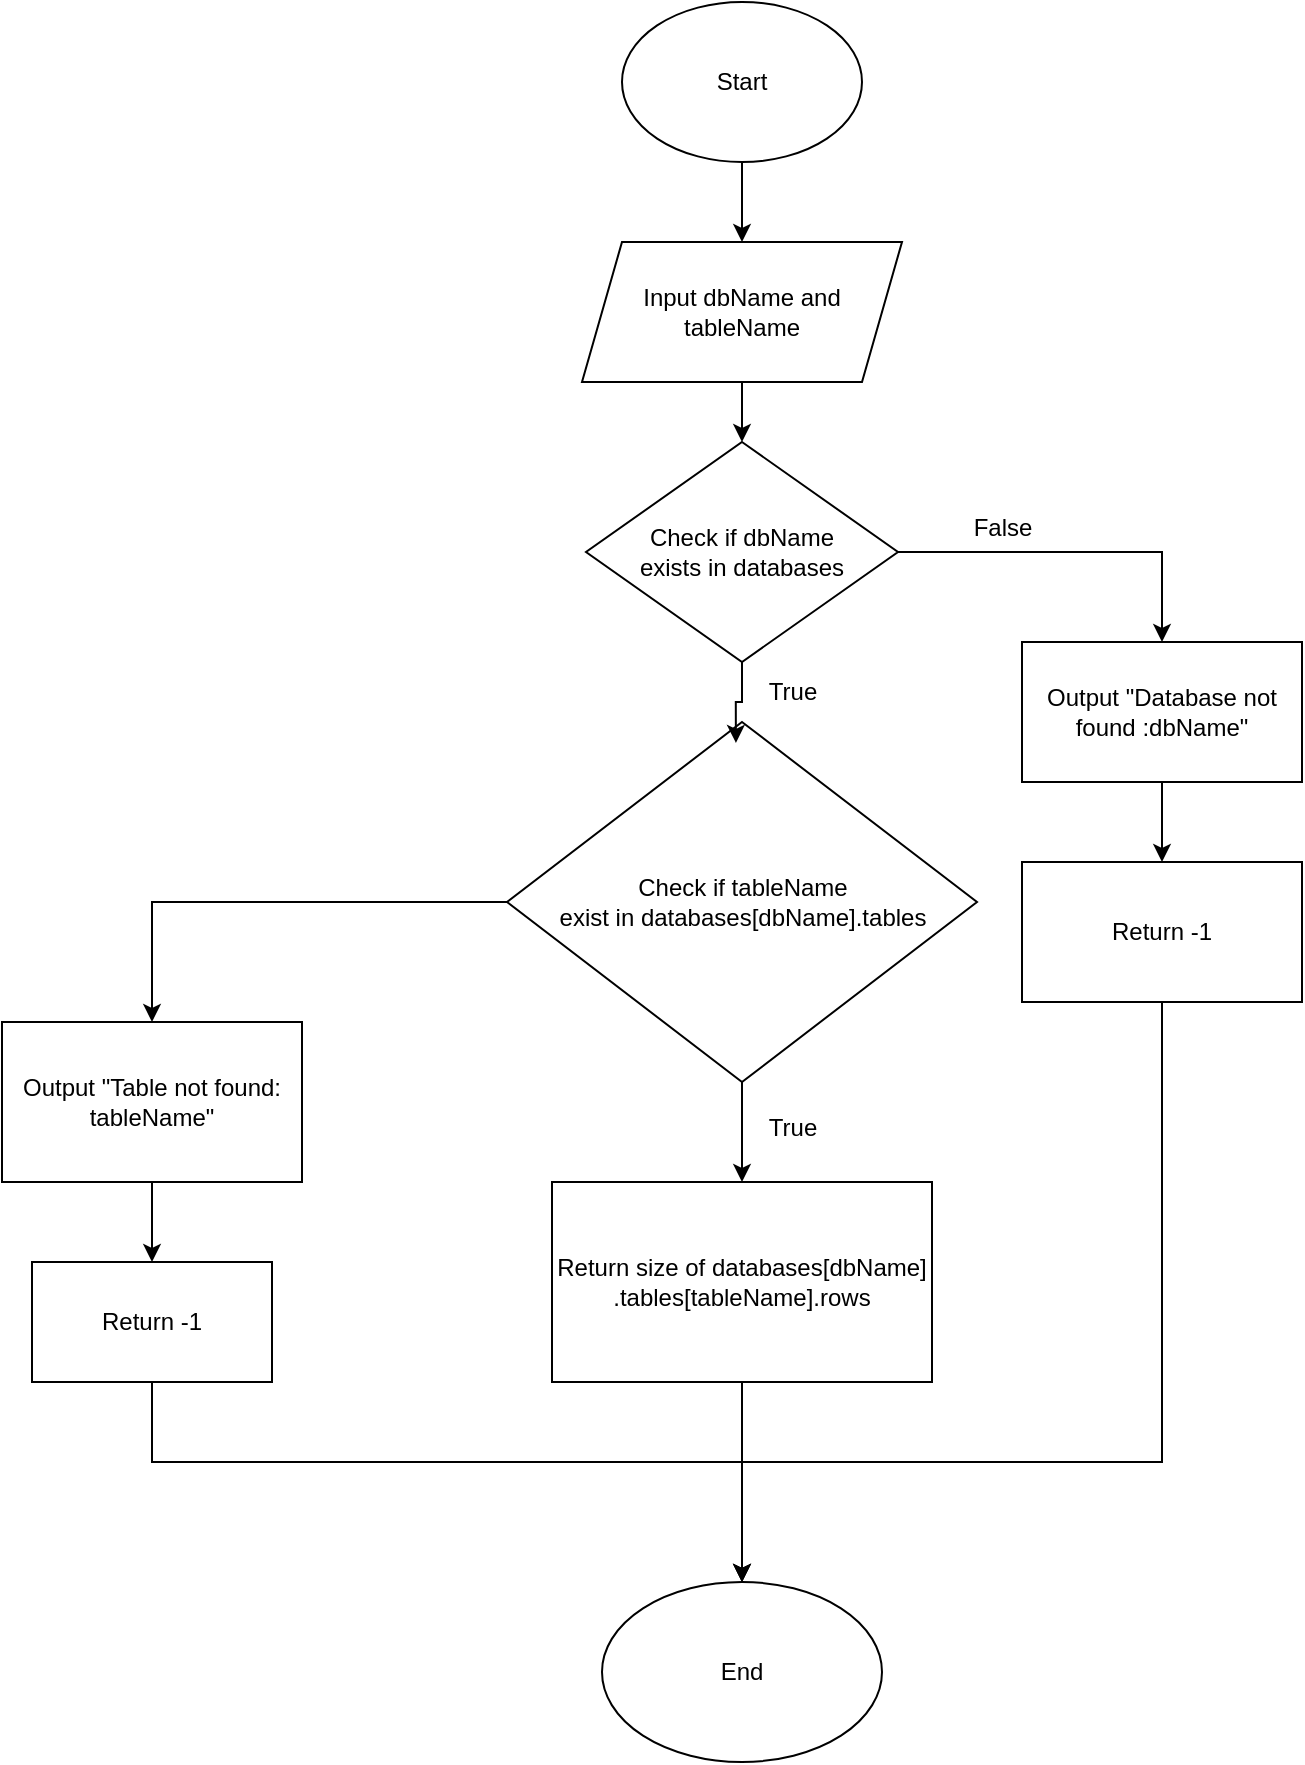 <mxfile version="26.0.8">
  <diagram name="Page-1" id="KAwVgFPnOvoD314zSf9H">
    <mxGraphModel grid="1" page="1" gridSize="10" guides="1" tooltips="1" connect="1" arrows="1" fold="1" pageScale="1" pageWidth="827" pageHeight="1169" math="0" shadow="0">
      <root>
        <mxCell id="0" />
        <mxCell id="1" parent="0" />
        <mxCell id="-heK5C73wOgxycHhXJvX-3" style="edgeStyle=orthogonalEdgeStyle;rounded=0;orthogonalLoop=1;jettySize=auto;html=1;exitX=0.5;exitY=1;exitDx=0;exitDy=0;entryX=0.5;entryY=0;entryDx=0;entryDy=0;" edge="1" parent="1" source="-heK5C73wOgxycHhXJvX-1" target="-heK5C73wOgxycHhXJvX-2">
          <mxGeometry relative="1" as="geometry" />
        </mxCell>
        <mxCell id="-heK5C73wOgxycHhXJvX-1" value="Start" style="ellipse;whiteSpace=wrap;html=1;" vertex="1" parent="1">
          <mxGeometry x="370" y="60" width="120" height="80" as="geometry" />
        </mxCell>
        <mxCell id="-heK5C73wOgxycHhXJvX-5" style="edgeStyle=orthogonalEdgeStyle;rounded=0;orthogonalLoop=1;jettySize=auto;html=1;exitX=0.5;exitY=1;exitDx=0;exitDy=0;entryX=0.5;entryY=0;entryDx=0;entryDy=0;" edge="1" parent="1" source="-heK5C73wOgxycHhXJvX-2" target="-heK5C73wOgxycHhXJvX-4">
          <mxGeometry relative="1" as="geometry" />
        </mxCell>
        <mxCell id="-heK5C73wOgxycHhXJvX-2" value="Input dbName and&lt;div&gt;tableName&lt;/div&gt;" style="shape=parallelogram;perimeter=parallelogramPerimeter;whiteSpace=wrap;html=1;fixedSize=1;" vertex="1" parent="1">
          <mxGeometry x="350" y="180" width="160" height="70" as="geometry" />
        </mxCell>
        <mxCell id="-heK5C73wOgxycHhXJvX-7" style="edgeStyle=orthogonalEdgeStyle;rounded=0;orthogonalLoop=1;jettySize=auto;html=1;exitX=1;exitY=0.5;exitDx=0;exitDy=0;entryX=0.5;entryY=0;entryDx=0;entryDy=0;" edge="1" parent="1" source="-heK5C73wOgxycHhXJvX-4" target="-heK5C73wOgxycHhXJvX-6">
          <mxGeometry relative="1" as="geometry" />
        </mxCell>
        <mxCell id="-heK5C73wOgxycHhXJvX-4" value="Check if dbName&lt;div&gt;exists in databases&lt;/div&gt;" style="rhombus;whiteSpace=wrap;html=1;" vertex="1" parent="1">
          <mxGeometry x="352" y="280" width="156" height="110" as="geometry" />
        </mxCell>
        <mxCell id="-heK5C73wOgxycHhXJvX-9" style="edgeStyle=orthogonalEdgeStyle;rounded=0;orthogonalLoop=1;jettySize=auto;html=1;exitX=0.5;exitY=1;exitDx=0;exitDy=0;entryX=0.5;entryY=0;entryDx=0;entryDy=0;" edge="1" parent="1" source="-heK5C73wOgxycHhXJvX-6" target="-heK5C73wOgxycHhXJvX-8">
          <mxGeometry relative="1" as="geometry" />
        </mxCell>
        <mxCell id="-heK5C73wOgxycHhXJvX-6" value="Output &quot;Database not&lt;div&gt;found :dbName&quot;&lt;/div&gt;" style="rounded=0;whiteSpace=wrap;html=1;" vertex="1" parent="1">
          <mxGeometry x="570" y="380" width="140" height="70" as="geometry" />
        </mxCell>
        <mxCell id="-heK5C73wOgxycHhXJvX-26" style="edgeStyle=orthogonalEdgeStyle;rounded=0;orthogonalLoop=1;jettySize=auto;html=1;entryX=0.5;entryY=0;entryDx=0;entryDy=0;" edge="1" parent="1" source="-heK5C73wOgxycHhXJvX-8" target="-heK5C73wOgxycHhXJvX-21">
          <mxGeometry relative="1" as="geometry">
            <Array as="points">
              <mxPoint x="640" y="790" />
              <mxPoint x="430" y="790" />
            </Array>
          </mxGeometry>
        </mxCell>
        <mxCell id="-heK5C73wOgxycHhXJvX-8" value="Return -1" style="rounded=0;whiteSpace=wrap;html=1;" vertex="1" parent="1">
          <mxGeometry x="570" y="490" width="140" height="70" as="geometry" />
        </mxCell>
        <mxCell id="-heK5C73wOgxycHhXJvX-13" style="edgeStyle=orthogonalEdgeStyle;rounded=0;orthogonalLoop=1;jettySize=auto;html=1;exitX=0.5;exitY=1;exitDx=0;exitDy=0;entryX=0.5;entryY=0;entryDx=0;entryDy=0;" edge="1" parent="1" source="-heK5C73wOgxycHhXJvX-10" target="-heK5C73wOgxycHhXJvX-12">
          <mxGeometry relative="1" as="geometry" />
        </mxCell>
        <mxCell id="-heK5C73wOgxycHhXJvX-18" style="edgeStyle=orthogonalEdgeStyle;rounded=0;orthogonalLoop=1;jettySize=auto;html=1;entryX=0.5;entryY=0;entryDx=0;entryDy=0;" edge="1" parent="1" source="-heK5C73wOgxycHhXJvX-10" target="-heK5C73wOgxycHhXJvX-17">
          <mxGeometry relative="1" as="geometry" />
        </mxCell>
        <mxCell id="-heK5C73wOgxycHhXJvX-10" value="Check if tableName&lt;div&gt;exist in databases[dbName].tables&lt;/div&gt;" style="rhombus;whiteSpace=wrap;html=1;" vertex="1" parent="1">
          <mxGeometry x="312.5" y="420" width="235" height="180" as="geometry" />
        </mxCell>
        <mxCell id="-heK5C73wOgxycHhXJvX-11" style="edgeStyle=orthogonalEdgeStyle;rounded=0;orthogonalLoop=1;jettySize=auto;html=1;entryX=0.487;entryY=0.058;entryDx=0;entryDy=0;entryPerimeter=0;" edge="1" parent="1" source="-heK5C73wOgxycHhXJvX-4" target="-heK5C73wOgxycHhXJvX-10">
          <mxGeometry relative="1" as="geometry" />
        </mxCell>
        <mxCell id="-heK5C73wOgxycHhXJvX-22" style="edgeStyle=orthogonalEdgeStyle;rounded=0;orthogonalLoop=1;jettySize=auto;html=1;" edge="1" parent="1" source="-heK5C73wOgxycHhXJvX-12" target="-heK5C73wOgxycHhXJvX-21">
          <mxGeometry relative="1" as="geometry" />
        </mxCell>
        <mxCell id="-heK5C73wOgxycHhXJvX-12" value="Return size of databases[dbName]&lt;div&gt;.tables[tableName].rows&lt;/div&gt;" style="rounded=0;whiteSpace=wrap;html=1;" vertex="1" parent="1">
          <mxGeometry x="335" y="650" width="190" height="100" as="geometry" />
        </mxCell>
        <mxCell id="-heK5C73wOgxycHhXJvX-14" value="True" style="text;html=1;align=center;verticalAlign=middle;resizable=0;points=[];autosize=1;strokeColor=none;fillColor=none;" vertex="1" parent="1">
          <mxGeometry x="430" y="608" width="50" height="30" as="geometry" />
        </mxCell>
        <mxCell id="-heK5C73wOgxycHhXJvX-15" value="False" style="text;html=1;align=center;verticalAlign=middle;resizable=0;points=[];autosize=1;strokeColor=none;fillColor=none;" vertex="1" parent="1">
          <mxGeometry x="535" y="308" width="50" height="30" as="geometry" />
        </mxCell>
        <mxCell id="-heK5C73wOgxycHhXJvX-16" value="True" style="text;html=1;align=center;verticalAlign=middle;resizable=0;points=[];autosize=1;strokeColor=none;fillColor=none;" vertex="1" parent="1">
          <mxGeometry x="430" y="390" width="50" height="30" as="geometry" />
        </mxCell>
        <mxCell id="-heK5C73wOgxycHhXJvX-20" style="edgeStyle=orthogonalEdgeStyle;rounded=0;orthogonalLoop=1;jettySize=auto;html=1;entryX=0.5;entryY=0;entryDx=0;entryDy=0;" edge="1" parent="1" source="-heK5C73wOgxycHhXJvX-17" target="-heK5C73wOgxycHhXJvX-19">
          <mxGeometry relative="1" as="geometry" />
        </mxCell>
        <mxCell id="-heK5C73wOgxycHhXJvX-17" value="Output &quot;Table not found:&lt;div&gt;tableName&quot;&lt;/div&gt;" style="rounded=0;whiteSpace=wrap;html=1;" vertex="1" parent="1">
          <mxGeometry x="60" y="570" width="150" height="80" as="geometry" />
        </mxCell>
        <mxCell id="-heK5C73wOgxycHhXJvX-25" style="edgeStyle=orthogonalEdgeStyle;rounded=0;orthogonalLoop=1;jettySize=auto;html=1;entryX=0.5;entryY=0;entryDx=0;entryDy=0;" edge="1" parent="1" source="-heK5C73wOgxycHhXJvX-19" target="-heK5C73wOgxycHhXJvX-21">
          <mxGeometry relative="1" as="geometry">
            <Array as="points">
              <mxPoint x="135" y="790" />
              <mxPoint x="430" y="790" />
            </Array>
          </mxGeometry>
        </mxCell>
        <mxCell id="-heK5C73wOgxycHhXJvX-19" value="Return -1" style="rounded=0;whiteSpace=wrap;html=1;" vertex="1" parent="1">
          <mxGeometry x="75" y="690" width="120" height="60" as="geometry" />
        </mxCell>
        <mxCell id="-heK5C73wOgxycHhXJvX-21" value="End" style="ellipse;whiteSpace=wrap;html=1;" vertex="1" parent="1">
          <mxGeometry x="360" y="850" width="140" height="90" as="geometry" />
        </mxCell>
      </root>
    </mxGraphModel>
  </diagram>
</mxfile>
